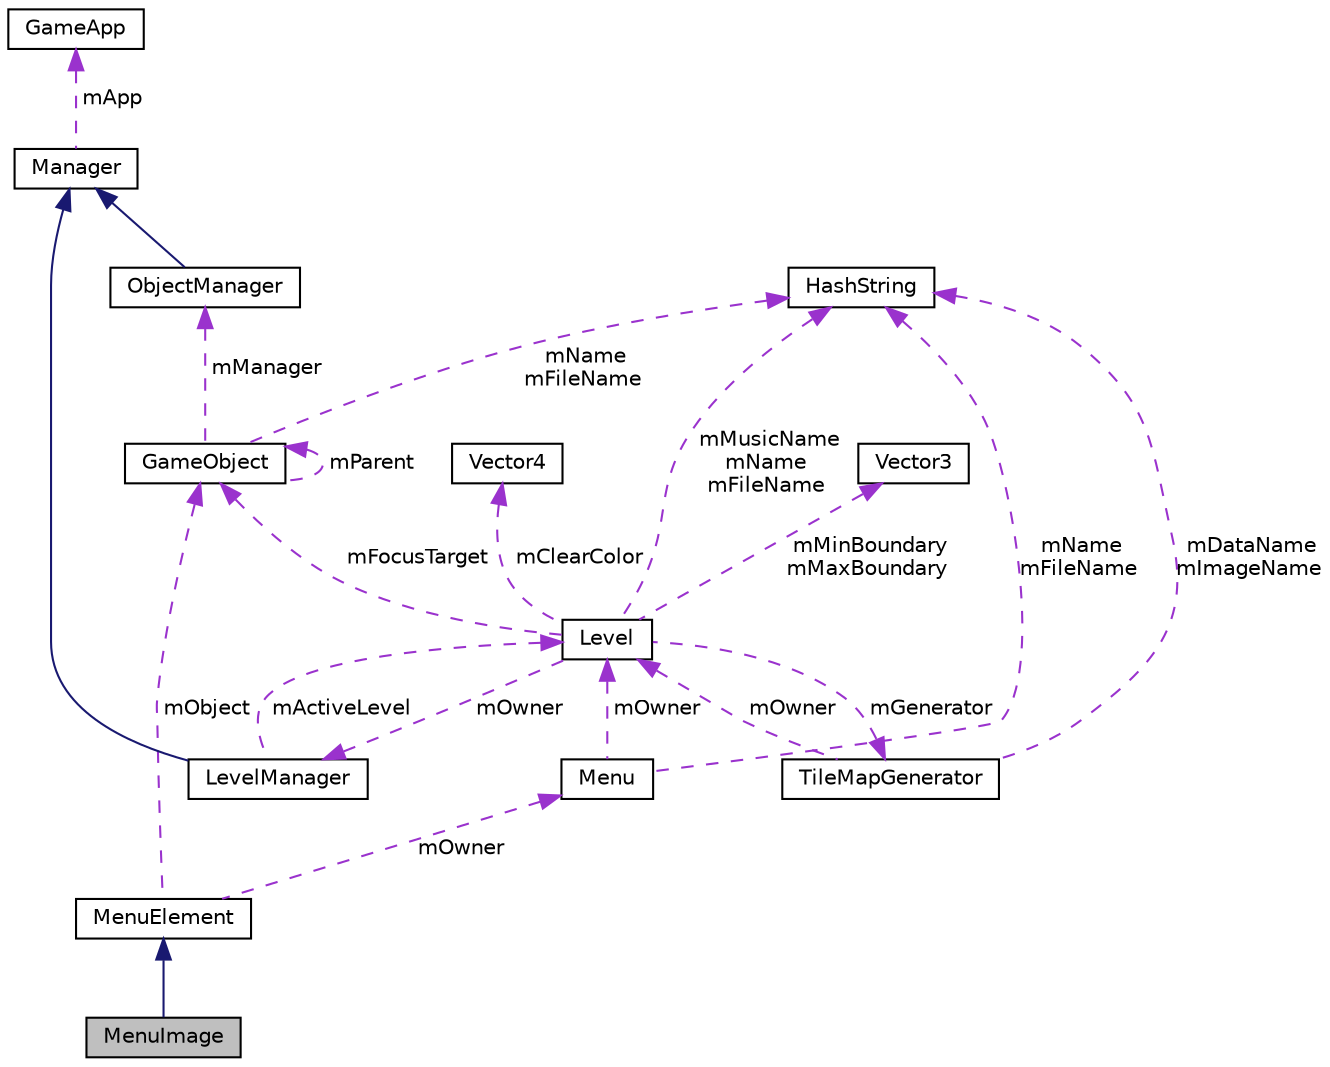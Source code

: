 digraph "MenuImage"
{
  edge [fontname="Helvetica",fontsize="10",labelfontname="Helvetica",labelfontsize="10"];
  node [fontname="Helvetica",fontsize="10",shape=record];
  Node1 [label="MenuImage",height=0.2,width=0.4,color="black", fillcolor="grey75", style="filled", fontcolor="black"];
  Node2 -> Node1 [dir="back",color="midnightblue",fontsize="10",style="solid",fontname="Helvetica"];
  Node2 [label="MenuElement",height=0.2,width=0.4,color="black", fillcolor="white", style="filled",URL="$classMenuElement.html"];
  Node3 -> Node2 [dir="back",color="darkorchid3",fontsize="10",style="dashed",label=" mObject" ,fontname="Helvetica"];
  Node3 [label="GameObject",height=0.2,width=0.4,color="black", fillcolor="white", style="filled",URL="$classGameObject.html"];
  Node3 -> Node3 [dir="back",color="darkorchid3",fontsize="10",style="dashed",label=" mParent" ,fontname="Helvetica"];
  Node4 -> Node3 [dir="back",color="darkorchid3",fontsize="10",style="dashed",label=" mManager" ,fontname="Helvetica"];
  Node4 [label="ObjectManager",height=0.2,width=0.4,color="black", fillcolor="white", style="filled",URL="$classObjectManager.html"];
  Node5 -> Node4 [dir="back",color="midnightblue",fontsize="10",style="solid",fontname="Helvetica"];
  Node5 [label="Manager",height=0.2,width=0.4,color="black", fillcolor="white", style="filled",URL="$classManager.html"];
  Node6 -> Node5 [dir="back",color="darkorchid3",fontsize="10",style="dashed",label=" mApp" ,fontname="Helvetica"];
  Node6 [label="GameApp",height=0.2,width=0.4,color="black", fillcolor="white", style="filled",URL="$classGameApp.html"];
  Node7 -> Node3 [dir="back",color="darkorchid3",fontsize="10",style="dashed",label=" mName\nmFileName" ,fontname="Helvetica"];
  Node7 [label="HashString",height=0.2,width=0.4,color="black", fillcolor="white", style="filled",URL="$classHashString.html"];
  Node8 -> Node2 [dir="back",color="darkorchid3",fontsize="10",style="dashed",label=" mOwner" ,fontname="Helvetica"];
  Node8 [label="Menu",height=0.2,width=0.4,color="black", fillcolor="white", style="filled",URL="$classMenu.html"];
  Node7 -> Node8 [dir="back",color="darkorchid3",fontsize="10",style="dashed",label=" mName\nmFileName" ,fontname="Helvetica"];
  Node9 -> Node8 [dir="back",color="darkorchid3",fontsize="10",style="dashed",label=" mOwner" ,fontname="Helvetica"];
  Node9 [label="Level",height=0.2,width=0.4,color="black", fillcolor="white", style="filled",URL="$classLevel.html"];
  Node3 -> Node9 [dir="back",color="darkorchid3",fontsize="10",style="dashed",label=" mFocusTarget" ,fontname="Helvetica"];
  Node10 -> Node9 [dir="back",color="darkorchid3",fontsize="10",style="dashed",label=" mOwner" ,fontname="Helvetica"];
  Node10 [label="LevelManager",height=0.2,width=0.4,color="black", fillcolor="white", style="filled",URL="$classLevelManager.html"];
  Node5 -> Node10 [dir="back",color="midnightblue",fontsize="10",style="solid",fontname="Helvetica"];
  Node9 -> Node10 [dir="back",color="darkorchid3",fontsize="10",style="dashed",label=" mActiveLevel" ,fontname="Helvetica"];
  Node11 -> Node9 [dir="back",color="darkorchid3",fontsize="10",style="dashed",label=" mMinBoundary\nmMaxBoundary" ,fontname="Helvetica"];
  Node11 [label="Vector3",height=0.2,width=0.4,color="black", fillcolor="white", style="filled",URL="$structVector3.html"];
  Node12 -> Node9 [dir="back",color="darkorchid3",fontsize="10",style="dashed",label=" mClearColor" ,fontname="Helvetica"];
  Node12 [label="Vector4",height=0.2,width=0.4,color="black", fillcolor="white", style="filled",URL="$structVector4.html"];
  Node13 -> Node9 [dir="back",color="darkorchid3",fontsize="10",style="dashed",label=" mGenerator" ,fontname="Helvetica"];
  Node13 [label="TileMapGenerator",height=0.2,width=0.4,color="black", fillcolor="white", style="filled",URL="$classTileMapGenerator.html"];
  Node7 -> Node13 [dir="back",color="darkorchid3",fontsize="10",style="dashed",label=" mDataName\nmImageName" ,fontname="Helvetica"];
  Node9 -> Node13 [dir="back",color="darkorchid3",fontsize="10",style="dashed",label=" mOwner" ,fontname="Helvetica"];
  Node7 -> Node9 [dir="back",color="darkorchid3",fontsize="10",style="dashed",label=" mMusicName\nmName\nmFileName" ,fontname="Helvetica"];
}
